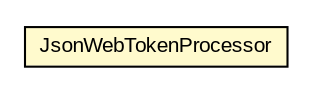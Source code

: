 #!/usr/local/bin/dot
#
# Class diagram 
# Generated by UMLGraph version R5_6-24-gf6e263 (http://www.umlgraph.org/)
#

digraph G {
	edge [fontname="arial",fontsize=10,labelfontname="arial",labelfontsize=10];
	node [fontname="arial",fontsize=10,shape=plaintext];
	nodesep=0.25;
	ranksep=0.5;
	// net.trajano.openidconnect.crypto.JsonWebTokenProcessor
	c6456 [label=<<table title="net.trajano.openidconnect.crypto.JsonWebTokenProcessor" border="0" cellborder="1" cellspacing="0" cellpadding="2" port="p" bgcolor="lemonChiffon" href="./JsonWebTokenProcessor.html">
		<tr><td><table border="0" cellspacing="0" cellpadding="1">
<tr><td align="center" balign="center"> JsonWebTokenProcessor </td></tr>
		</table></td></tr>
		</table>>, URL="./JsonWebTokenProcessor.html", fontname="arial", fontcolor="black", fontsize=10.0];
}

